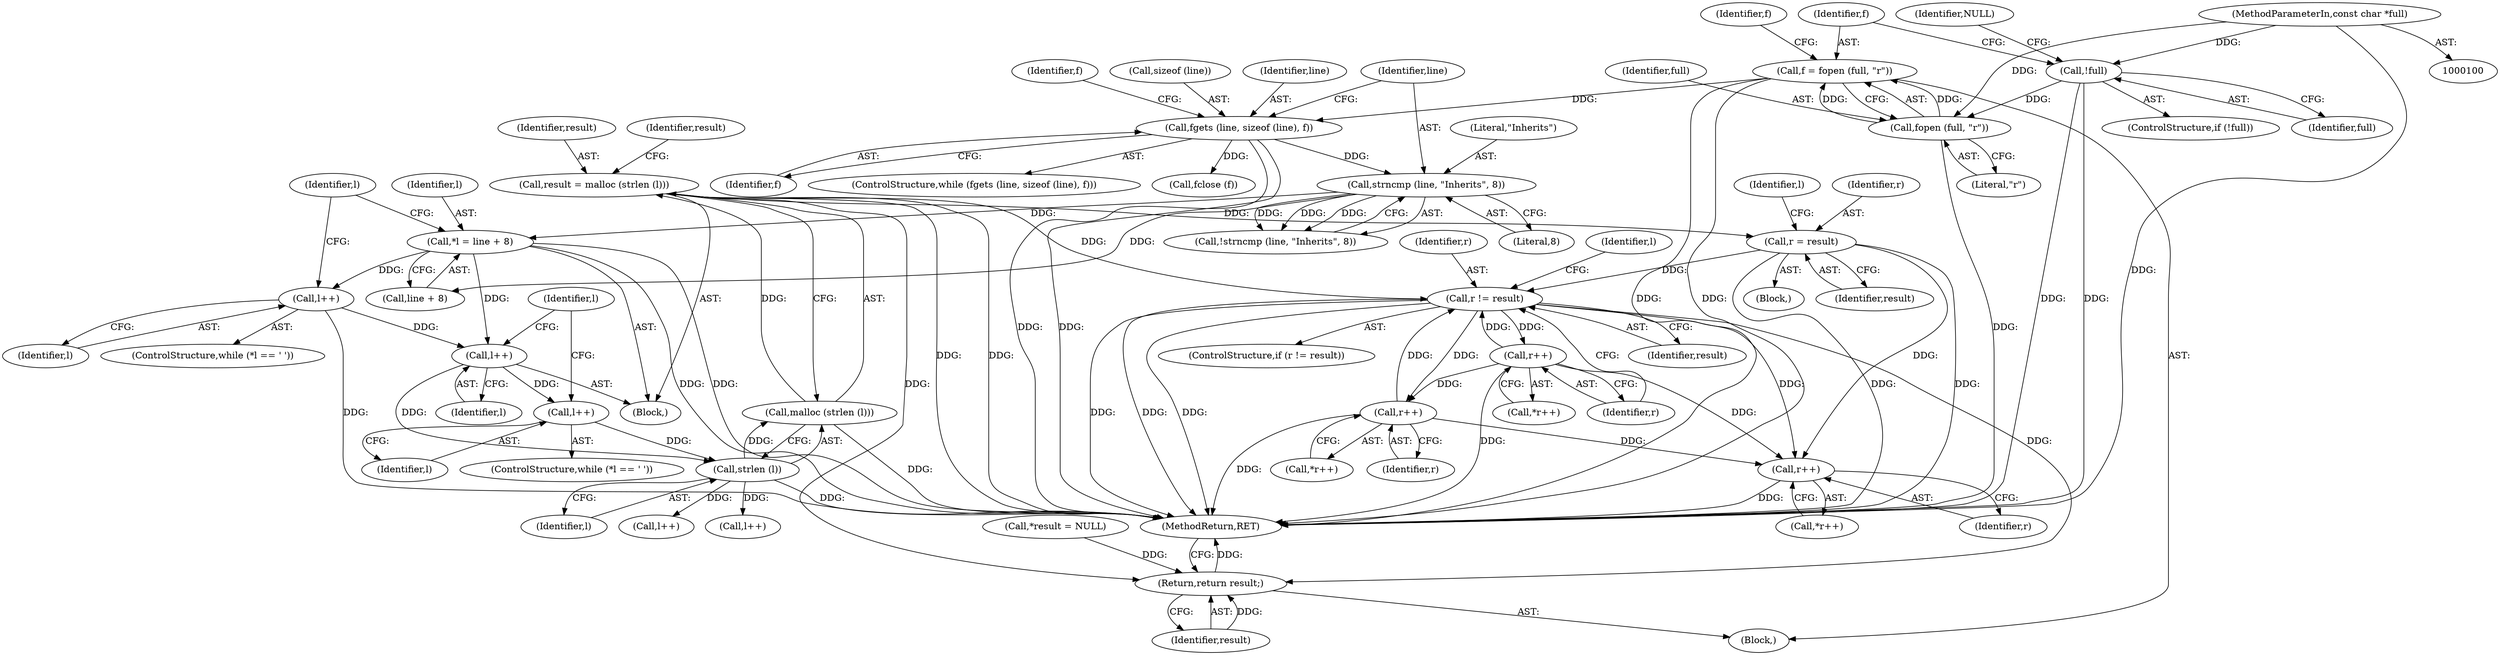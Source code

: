 digraph "0_xcursor_897213f36baf6926daf6d192c709cf627aa5fd05@API" {
"1000165" [label="(Call,result = malloc (strlen (l)))"];
"1000167" [label="(Call,malloc (strlen (l)))"];
"1000168" [label="(Call,strlen (l))"];
"1000163" [label="(Call,l++)"];
"1000156" [label="(Call,l++)"];
"1000148" [label="(Call,l++)"];
"1000137" [label="(Call,*l = line + 8)"];
"1000131" [label="(Call,strncmp (line, \"Inherits\", 8))"];
"1000123" [label="(Call,fgets (line, sizeof (line), f))"];
"1000114" [label="(Call,f = fopen (full, \"r\"))"];
"1000116" [label="(Call,fopen (full, \"r\"))"];
"1000110" [label="(Call,!full)"];
"1000101" [label="(MethodParameterIn,const char *full)"];
"1000173" [label="(Call,r = result)"];
"1000196" [label="(Call,r != result)"];
"1000201" [label="(Call,r++)"];
"1000219" [label="(Call,r++)"];
"1000226" [label="(Call,r++)"];
"1000232" [label="(Return,return result;)"];
"1000109" [label="(ControlStructure,if (!full))"];
"1000122" [label="(ControlStructure,while (fgets (line, sizeof (line), f)))"];
"1000226" [label="(Call,r++)"];
"1000117" [label="(Identifier,full)"];
"1000143" [label="(ControlStructure,while (*l == ' '))"];
"1000175" [label="(Identifier,result)"];
"1000230" [label="(Call,fclose (f))"];
"1000222" [label="(Call,l++)"];
"1000161" [label="(Identifier,l)"];
"1000116" [label="(Call,fopen (full, \"r\"))"];
"1000118" [label="(Literal,\"r\")"];
"1000105" [label="(Call,*result = NULL)"];
"1000218" [label="(Call,*r++)"];
"1000169" [label="(Identifier,l)"];
"1000231" [label="(Identifier,f)"];
"1000133" [label="(Literal,\"Inherits\")"];
"1000166" [label="(Identifier,result)"];
"1000139" [label="(Call,line + 8)"];
"1000233" [label="(Identifier,result)"];
"1000110" [label="(Call,!full)"];
"1000131" [label="(Call,strncmp (line, \"Inherits\", 8))"];
"1000134" [label="(Literal,8)"];
"1000120" [label="(Identifier,f)"];
"1000130" [label="(Call,!strncmp (line, \"Inherits\", 8))"];
"1000102" [label="(Block,)"];
"1000111" [label="(Identifier,full)"];
"1000135" [label="(Block,)"];
"1000174" [label="(Identifier,r)"];
"1000114" [label="(Call,f = fopen (full, \"r\"))"];
"1000165" [label="(Call,result = malloc (strlen (l)))"];
"1000137" [label="(Call,*l = line + 8)"];
"1000171" [label="(Identifier,result)"];
"1000156" [label="(Call,l++)"];
"1000157" [label="(Identifier,l)"];
"1000125" [label="(Call,sizeof (line))"];
"1000200" [label="(Call,*r++)"];
"1000225" [label="(Call,*r++)"];
"1000197" [label="(Identifier,r)"];
"1000220" [label="(Identifier,r)"];
"1000173" [label="(Call,r = result)"];
"1000207" [label="(Identifier,l)"];
"1000167" [label="(Call,malloc (strlen (l)))"];
"1000198" [label="(Identifier,result)"];
"1000195" [label="(ControlStructure,if (r != result))"];
"1000138" [label="(Identifier,l)"];
"1000101" [label="(MethodParameterIn,const char *full)"];
"1000113" [label="(Identifier,NULL)"];
"1000178" [label="(Identifier,l)"];
"1000123" [label="(Call,fgets (line, sizeof (line), f))"];
"1000234" [label="(MethodReturn,RET)"];
"1000196" [label="(Call,r != result)"];
"1000232" [label="(Return,return result;)"];
"1000149" [label="(Identifier,l)"];
"1000124" [label="(Identifier,line)"];
"1000158" [label="(ControlStructure,while (*l == ' '))"];
"1000115" [label="(Identifier,f)"];
"1000127" [label="(Identifier,f)"];
"1000168" [label="(Call,strlen (l))"];
"1000202" [label="(Identifier,r)"];
"1000188" [label="(Call,l++)"];
"1000146" [label="(Identifier,l)"];
"1000219" [label="(Call,r++)"];
"1000148" [label="(Call,l++)"];
"1000163" [label="(Call,l++)"];
"1000201" [label="(Call,r++)"];
"1000132" [label="(Identifier,line)"];
"1000164" [label="(Identifier,l)"];
"1000227" [label="(Identifier,r)"];
"1000172" [label="(Block,)"];
"1000165" -> "1000135"  [label="AST: "];
"1000165" -> "1000167"  [label="CFG: "];
"1000166" -> "1000165"  [label="AST: "];
"1000167" -> "1000165"  [label="AST: "];
"1000171" -> "1000165"  [label="CFG: "];
"1000165" -> "1000234"  [label="DDG: "];
"1000165" -> "1000234"  [label="DDG: "];
"1000167" -> "1000165"  [label="DDG: "];
"1000165" -> "1000173"  [label="DDG: "];
"1000165" -> "1000196"  [label="DDG: "];
"1000165" -> "1000232"  [label="DDG: "];
"1000167" -> "1000168"  [label="CFG: "];
"1000168" -> "1000167"  [label="AST: "];
"1000167" -> "1000234"  [label="DDG: "];
"1000168" -> "1000167"  [label="DDG: "];
"1000168" -> "1000169"  [label="CFG: "];
"1000169" -> "1000168"  [label="AST: "];
"1000168" -> "1000234"  [label="DDG: "];
"1000163" -> "1000168"  [label="DDG: "];
"1000156" -> "1000168"  [label="DDG: "];
"1000168" -> "1000188"  [label="DDG: "];
"1000168" -> "1000222"  [label="DDG: "];
"1000163" -> "1000158"  [label="AST: "];
"1000163" -> "1000164"  [label="CFG: "];
"1000164" -> "1000163"  [label="AST: "];
"1000161" -> "1000163"  [label="CFG: "];
"1000156" -> "1000163"  [label="DDG: "];
"1000156" -> "1000135"  [label="AST: "];
"1000156" -> "1000157"  [label="CFG: "];
"1000157" -> "1000156"  [label="AST: "];
"1000161" -> "1000156"  [label="CFG: "];
"1000148" -> "1000156"  [label="DDG: "];
"1000137" -> "1000156"  [label="DDG: "];
"1000148" -> "1000143"  [label="AST: "];
"1000148" -> "1000149"  [label="CFG: "];
"1000149" -> "1000148"  [label="AST: "];
"1000146" -> "1000148"  [label="CFG: "];
"1000148" -> "1000234"  [label="DDG: "];
"1000137" -> "1000148"  [label="DDG: "];
"1000137" -> "1000135"  [label="AST: "];
"1000137" -> "1000139"  [label="CFG: "];
"1000138" -> "1000137"  [label="AST: "];
"1000139" -> "1000137"  [label="AST: "];
"1000146" -> "1000137"  [label="CFG: "];
"1000137" -> "1000234"  [label="DDG: "];
"1000137" -> "1000234"  [label="DDG: "];
"1000131" -> "1000137"  [label="DDG: "];
"1000131" -> "1000130"  [label="AST: "];
"1000131" -> "1000134"  [label="CFG: "];
"1000132" -> "1000131"  [label="AST: "];
"1000133" -> "1000131"  [label="AST: "];
"1000134" -> "1000131"  [label="AST: "];
"1000130" -> "1000131"  [label="CFG: "];
"1000131" -> "1000130"  [label="DDG: "];
"1000131" -> "1000130"  [label="DDG: "];
"1000131" -> "1000130"  [label="DDG: "];
"1000123" -> "1000131"  [label="DDG: "];
"1000131" -> "1000139"  [label="DDG: "];
"1000123" -> "1000122"  [label="AST: "];
"1000123" -> "1000127"  [label="CFG: "];
"1000124" -> "1000123"  [label="AST: "];
"1000125" -> "1000123"  [label="AST: "];
"1000127" -> "1000123"  [label="AST: "];
"1000132" -> "1000123"  [label="CFG: "];
"1000231" -> "1000123"  [label="CFG: "];
"1000123" -> "1000234"  [label="DDG: "];
"1000123" -> "1000234"  [label="DDG: "];
"1000114" -> "1000123"  [label="DDG: "];
"1000123" -> "1000230"  [label="DDG: "];
"1000114" -> "1000102"  [label="AST: "];
"1000114" -> "1000116"  [label="CFG: "];
"1000115" -> "1000114"  [label="AST: "];
"1000116" -> "1000114"  [label="AST: "];
"1000120" -> "1000114"  [label="CFG: "];
"1000114" -> "1000234"  [label="DDG: "];
"1000114" -> "1000234"  [label="DDG: "];
"1000116" -> "1000114"  [label="DDG: "];
"1000116" -> "1000114"  [label="DDG: "];
"1000116" -> "1000118"  [label="CFG: "];
"1000117" -> "1000116"  [label="AST: "];
"1000118" -> "1000116"  [label="AST: "];
"1000116" -> "1000234"  [label="DDG: "];
"1000110" -> "1000116"  [label="DDG: "];
"1000101" -> "1000116"  [label="DDG: "];
"1000110" -> "1000109"  [label="AST: "];
"1000110" -> "1000111"  [label="CFG: "];
"1000111" -> "1000110"  [label="AST: "];
"1000113" -> "1000110"  [label="CFG: "];
"1000115" -> "1000110"  [label="CFG: "];
"1000110" -> "1000234"  [label="DDG: "];
"1000110" -> "1000234"  [label="DDG: "];
"1000101" -> "1000110"  [label="DDG: "];
"1000101" -> "1000100"  [label="AST: "];
"1000101" -> "1000234"  [label="DDG: "];
"1000173" -> "1000172"  [label="AST: "];
"1000173" -> "1000175"  [label="CFG: "];
"1000174" -> "1000173"  [label="AST: "];
"1000175" -> "1000173"  [label="AST: "];
"1000178" -> "1000173"  [label="CFG: "];
"1000173" -> "1000234"  [label="DDG: "];
"1000173" -> "1000234"  [label="DDG: "];
"1000173" -> "1000196"  [label="DDG: "];
"1000173" -> "1000226"  [label="DDG: "];
"1000196" -> "1000195"  [label="AST: "];
"1000196" -> "1000198"  [label="CFG: "];
"1000197" -> "1000196"  [label="AST: "];
"1000198" -> "1000196"  [label="AST: "];
"1000202" -> "1000196"  [label="CFG: "];
"1000207" -> "1000196"  [label="CFG: "];
"1000196" -> "1000234"  [label="DDG: "];
"1000196" -> "1000234"  [label="DDG: "];
"1000196" -> "1000234"  [label="DDG: "];
"1000219" -> "1000196"  [label="DDG: "];
"1000201" -> "1000196"  [label="DDG: "];
"1000196" -> "1000201"  [label="DDG: "];
"1000196" -> "1000219"  [label="DDG: "];
"1000196" -> "1000226"  [label="DDG: "];
"1000196" -> "1000232"  [label="DDG: "];
"1000201" -> "1000200"  [label="AST: "];
"1000201" -> "1000202"  [label="CFG: "];
"1000202" -> "1000201"  [label="AST: "];
"1000200" -> "1000201"  [label="CFG: "];
"1000201" -> "1000234"  [label="DDG: "];
"1000201" -> "1000219"  [label="DDG: "];
"1000201" -> "1000226"  [label="DDG: "];
"1000219" -> "1000218"  [label="AST: "];
"1000219" -> "1000220"  [label="CFG: "];
"1000220" -> "1000219"  [label="AST: "];
"1000218" -> "1000219"  [label="CFG: "];
"1000219" -> "1000234"  [label="DDG: "];
"1000219" -> "1000226"  [label="DDG: "];
"1000226" -> "1000225"  [label="AST: "];
"1000226" -> "1000227"  [label="CFG: "];
"1000227" -> "1000226"  [label="AST: "];
"1000225" -> "1000226"  [label="CFG: "];
"1000226" -> "1000234"  [label="DDG: "];
"1000232" -> "1000102"  [label="AST: "];
"1000232" -> "1000233"  [label="CFG: "];
"1000233" -> "1000232"  [label="AST: "];
"1000234" -> "1000232"  [label="CFG: "];
"1000232" -> "1000234"  [label="DDG: "];
"1000233" -> "1000232"  [label="DDG: "];
"1000105" -> "1000232"  [label="DDG: "];
}
